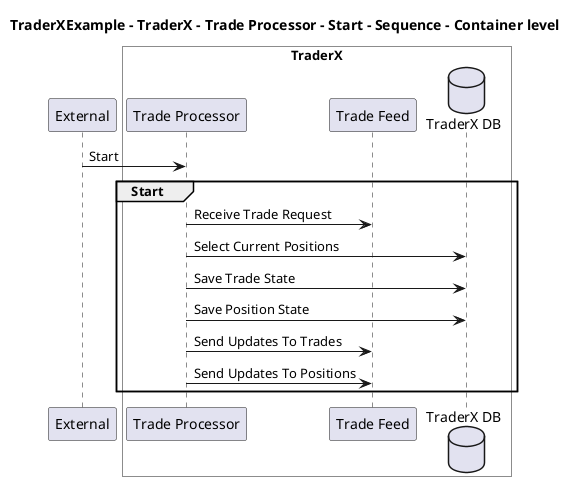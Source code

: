 @startuml

title TraderXExample - TraderX - Trade Processor - Start - Sequence - Container level

participant "External" as C4InterFlow.SoftwareSystems.ExternalSystem

box "TraderX" #White
    participant "Trade Processor" as TraderXExample.SoftwareSystems.TraderX.Containers.TradeProcessor
    participant "Trade Feed" as TraderXExample.SoftwareSystems.TraderX.Containers.TradeFeed
    database "TraderX DB" as TraderXExample.SoftwareSystems.TraderX.Containers.TraderXDB
end box


C4InterFlow.SoftwareSystems.ExternalSystem -> TraderXExample.SoftwareSystems.TraderX.Containers.TradeProcessor : Start
group Start
TraderXExample.SoftwareSystems.TraderX.Containers.TradeProcessor -> TraderXExample.SoftwareSystems.TraderX.Containers.TradeFeed : Receive Trade Request
TraderXExample.SoftwareSystems.TraderX.Containers.TradeProcessor -> TraderXExample.SoftwareSystems.TraderX.Containers.TraderXDB : Select Current Positions
TraderXExample.SoftwareSystems.TraderX.Containers.TradeProcessor -> TraderXExample.SoftwareSystems.TraderX.Containers.TraderXDB : Save Trade State
TraderXExample.SoftwareSystems.TraderX.Containers.TradeProcessor -> TraderXExample.SoftwareSystems.TraderX.Containers.TraderXDB : Save Position State
TraderXExample.SoftwareSystems.TraderX.Containers.TradeProcessor -> TraderXExample.SoftwareSystems.TraderX.Containers.TradeFeed : Send Updates To Trades
TraderXExample.SoftwareSystems.TraderX.Containers.TradeProcessor -> TraderXExample.SoftwareSystems.TraderX.Containers.TradeFeed : Send Updates To Positions
end


@enduml
